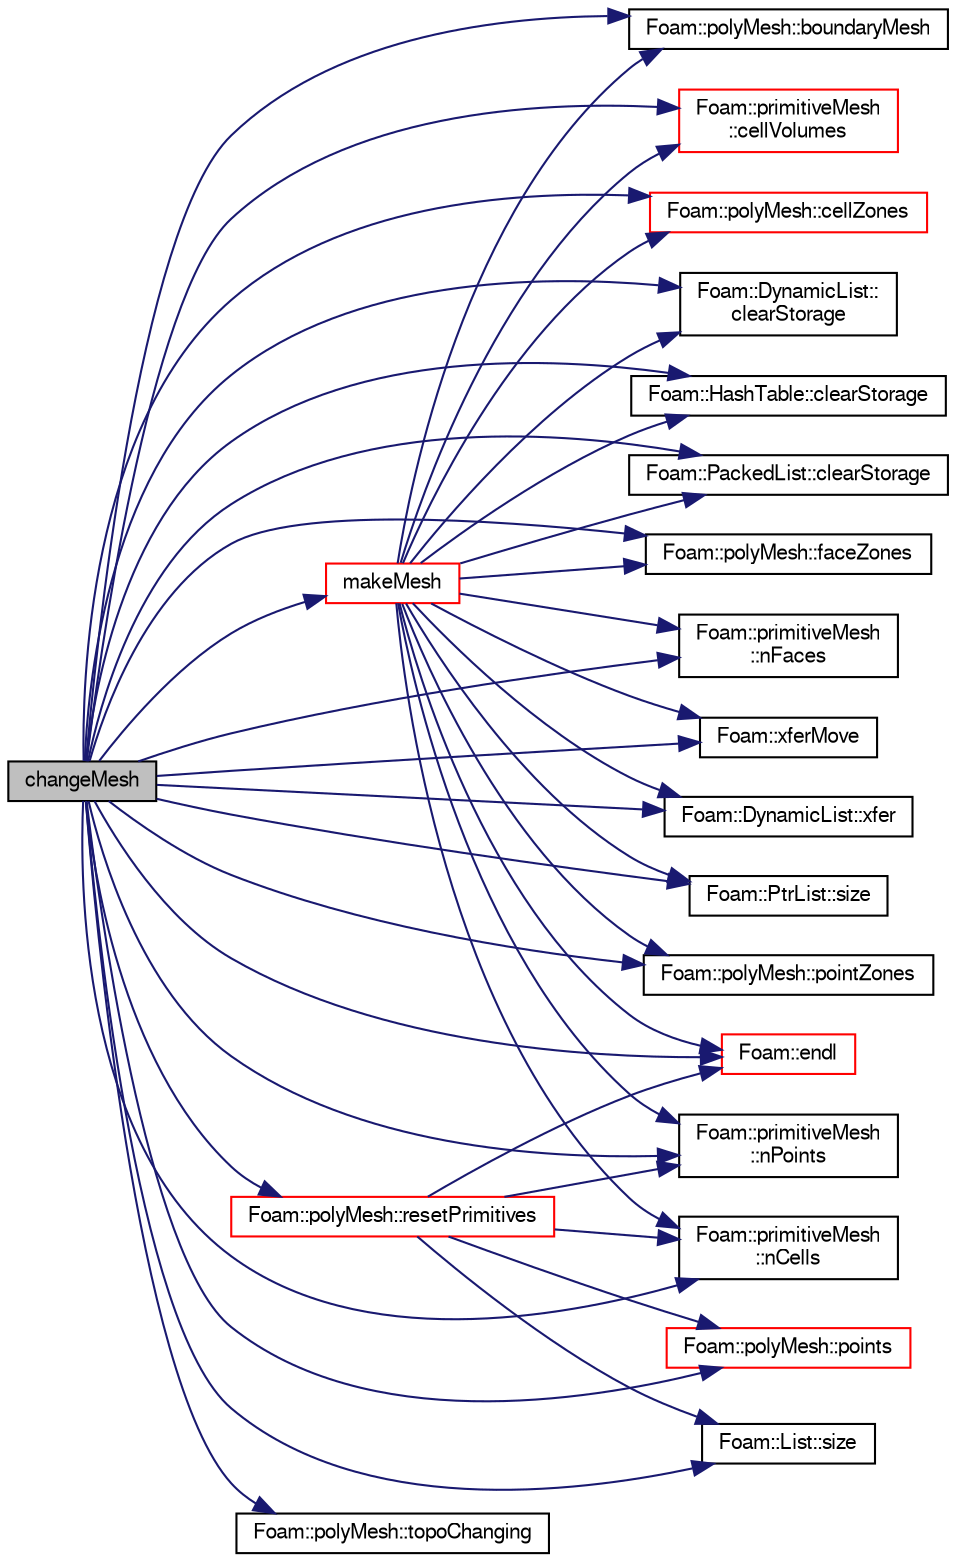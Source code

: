 digraph "changeMesh"
{
  bgcolor="transparent";
  edge [fontname="FreeSans",fontsize="10",labelfontname="FreeSans",labelfontsize="10"];
  node [fontname="FreeSans",fontsize="10",shape=record];
  rankdir="LR";
  Node2924 [label="changeMesh",height=0.2,width=0.4,color="black", fillcolor="grey75", style="filled", fontcolor="black"];
  Node2924 -> Node2925 [color="midnightblue",fontsize="10",style="solid",fontname="FreeSans"];
  Node2925 [label="Foam::polyMesh::boundaryMesh",height=0.2,width=0.4,color="black",URL="$a27410.html#a9f2b68c134340291eda6197f47f25484",tooltip="Return boundary mesh. "];
  Node2924 -> Node2926 [color="midnightblue",fontsize="10",style="solid",fontname="FreeSans"];
  Node2926 [label="Foam::primitiveMesh\l::cellVolumes",height=0.2,width=0.4,color="red",URL="$a27530.html#a443abc3c18bf138e5d927912791cecf7"];
  Node2924 -> Node2987 [color="midnightblue",fontsize="10",style="solid",fontname="FreeSans"];
  Node2987 [label="Foam::polyMesh::cellZones",height=0.2,width=0.4,color="red",URL="$a27410.html#a935f422baa4405e3bb1d9e230b08f824",tooltip="Return cell zone mesh. "];
  Node2924 -> Node2990 [color="midnightblue",fontsize="10",style="solid",fontname="FreeSans"];
  Node2990 [label="Foam::DynamicList::\lclearStorage",height=0.2,width=0.4,color="black",URL="$a25890.html#a77e7fd5aa3adf14be9cbcd6e670f7843",tooltip="Clear the list and delete storage. "];
  Node2924 -> Node2991 [color="midnightblue",fontsize="10",style="solid",fontname="FreeSans"];
  Node2991 [label="Foam::HashTable::clearStorage",height=0.2,width=0.4,color="black",URL="$a25702.html#a77e7fd5aa3adf14be9cbcd6e670f7843",tooltip="Clear the table entries and the table itself. "];
  Node2924 -> Node2992 [color="midnightblue",fontsize="10",style="solid",fontname="FreeSans"];
  Node2992 [label="Foam::PackedList::clearStorage",height=0.2,width=0.4,color="black",URL="$a25938.html#a77e7fd5aa3adf14be9cbcd6e670f7843",tooltip="Clear the list and delete storage. "];
  Node2924 -> Node2928 [color="midnightblue",fontsize="10",style="solid",fontname="FreeSans"];
  Node2928 [label="Foam::endl",height=0.2,width=0.4,color="red",URL="$a21124.html#a2db8fe02a0d3909e9351bb4275b23ce4",tooltip="Add newline and flush stream. "];
  Node2924 -> Node2993 [color="midnightblue",fontsize="10",style="solid",fontname="FreeSans"];
  Node2993 [label="Foam::polyMesh::faceZones",height=0.2,width=0.4,color="black",URL="$a27410.html#af216614a0f9997169eea2cade46dc9ba",tooltip="Return face zone mesh. "];
  Node2924 -> Node2994 [color="midnightblue",fontsize="10",style="solid",fontname="FreeSans"];
  Node2994 [label="makeMesh",height=0.2,width=0.4,color="red",URL="$a21678.html#a53cd346c4116b75d2e9540d07c212149",tooltip="Create new mesh with old mesh patches. "];
  Node2994 -> Node2928 [color="midnightblue",fontsize="10",style="solid",fontname="FreeSans"];
  Node2994 -> Node2982 [color="midnightblue",fontsize="10",style="solid",fontname="FreeSans"];
  Node2982 [label="Foam::primitiveMesh\l::nPoints",height=0.2,width=0.4,color="black",URL="$a27530.html#a1c886a784a597459dbf2d9470798e9dd"];
  Node2994 -> Node2978 [color="midnightblue",fontsize="10",style="solid",fontname="FreeSans"];
  Node2978 [label="Foam::primitiveMesh\l::nFaces",height=0.2,width=0.4,color="black",URL="$a27530.html#abe602c985a3c9ffa67176e969e77ca6f"];
  Node2994 -> Node2971 [color="midnightblue",fontsize="10",style="solid",fontname="FreeSans"];
  Node2971 [label="Foam::primitiveMesh\l::nCells",height=0.2,width=0.4,color="black",URL="$a27530.html#a13b94bdb0926552bf78ad5210a73a3d5"];
  Node2994 -> Node2926 [color="midnightblue",fontsize="10",style="solid",fontname="FreeSans"];
  Node2994 -> Node2997 [color="midnightblue",fontsize="10",style="solid",fontname="FreeSans"];
  Node2997 [label="Foam::xferMove",height=0.2,width=0.4,color="black",URL="$a21124.html#ae3ad39ee5ad896e6d3c0f137ecd12abb"];
  Node2994 -> Node2998 [color="midnightblue",fontsize="10",style="solid",fontname="FreeSans"];
  Node2998 [label="Foam::DynamicList::xfer",height=0.2,width=0.4,color="black",URL="$a25890.html#a48f43ee271fb2edb0fb241b72af0e59c",tooltip="Transfer contents to the Xfer container as a plain List. "];
  Node2994 -> Node2991 [color="midnightblue",fontsize="10",style="solid",fontname="FreeSans"];
  Node2994 -> Node2990 [color="midnightblue",fontsize="10",style="solid",fontname="FreeSans"];
  Node2994 -> Node2925 [color="midnightblue",fontsize="10",style="solid",fontname="FreeSans"];
  Node2994 -> Node2999 [color="midnightblue",fontsize="10",style="solid",fontname="FreeSans"];
  Node2999 [label="Foam::PtrList::size",height=0.2,width=0.4,color="black",URL="$a25914.html#a47b3bf30da1eb3ab8076b5fbe00e0494",tooltip="Return the number of elements in the PtrList. "];
  Node2994 -> Node3009 [color="midnightblue",fontsize="10",style="solid",fontname="FreeSans"];
  Node3009 [label="Foam::polyMesh::pointZones",height=0.2,width=0.4,color="black",URL="$a27410.html#a611d392e09d31b6aa892d42c7646b1ef",tooltip="Return point zone mesh. "];
  Node2994 -> Node2993 [color="midnightblue",fontsize="10",style="solid",fontname="FreeSans"];
  Node2994 -> Node2987 [color="midnightblue",fontsize="10",style="solid",fontname="FreeSans"];
  Node2994 -> Node2992 [color="midnightblue",fontsize="10",style="solid",fontname="FreeSans"];
  Node2924 -> Node2971 [color="midnightblue",fontsize="10",style="solid",fontname="FreeSans"];
  Node2924 -> Node2978 [color="midnightblue",fontsize="10",style="solid",fontname="FreeSans"];
  Node2924 -> Node2982 [color="midnightblue",fontsize="10",style="solid",fontname="FreeSans"];
  Node2924 -> Node3042 [color="midnightblue",fontsize="10",style="solid",fontname="FreeSans"];
  Node3042 [label="Foam::polyMesh::points",height=0.2,width=0.4,color="red",URL="$a27410.html#ac44123fc1265297c41a43c3b62fdb4c2",tooltip="Return raw points. "];
  Node2924 -> Node3009 [color="midnightblue",fontsize="10",style="solid",fontname="FreeSans"];
  Node2924 -> Node3043 [color="midnightblue",fontsize="10",style="solid",fontname="FreeSans"];
  Node3043 [label="Foam::polyMesh::resetPrimitives",height=0.2,width=0.4,color="red",URL="$a27410.html#a60311eae7150c7ce0566c76ca5a65651",tooltip="Reset mesh primitive data. Assumes all patch info correct. "];
  Node3043 -> Node2928 [color="midnightblue",fontsize="10",style="solid",fontname="FreeSans"];
  Node3043 -> Node2971 [color="midnightblue",fontsize="10",style="solid",fontname="FreeSans"];
  Node3043 -> Node2982 [color="midnightblue",fontsize="10",style="solid",fontname="FreeSans"];
  Node3043 -> Node3042 [color="midnightblue",fontsize="10",style="solid",fontname="FreeSans"];
  Node3043 -> Node2983 [color="midnightblue",fontsize="10",style="solid",fontname="FreeSans"];
  Node2983 [label="Foam::List::size",height=0.2,width=0.4,color="black",URL="$a25694.html#a8a5f6fa29bd4b500caf186f60245b384",tooltip="Override size to be inconsistent with allocated storage. "];
  Node2924 -> Node2983 [color="midnightblue",fontsize="10",style="solid",fontname="FreeSans"];
  Node2924 -> Node2999 [color="midnightblue",fontsize="10",style="solid",fontname="FreeSans"];
  Node2924 -> Node3056 [color="midnightblue",fontsize="10",style="solid",fontname="FreeSans"];
  Node3056 [label="Foam::polyMesh::topoChanging",height=0.2,width=0.4,color="black",URL="$a27410.html#aed216594c747458582e8611abd9363ee",tooltip="Is mesh topology changing. "];
  Node2924 -> Node2998 [color="midnightblue",fontsize="10",style="solid",fontname="FreeSans"];
  Node2924 -> Node2997 [color="midnightblue",fontsize="10",style="solid",fontname="FreeSans"];
}
